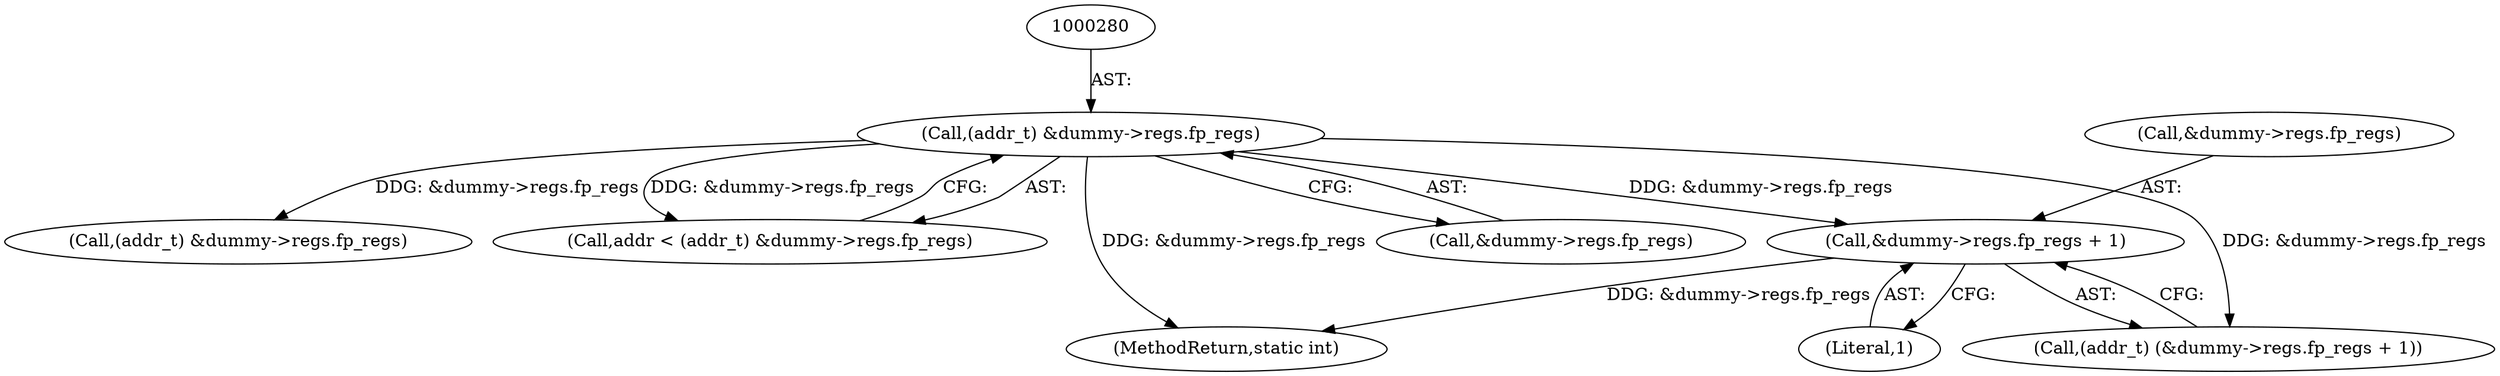 digraph "0_linux_dab6cf55f81a6e16b8147aed9a843e1691dcd318@pointer" {
"1000296" [label="(Call,&dummy->regs.fp_regs + 1)"];
"1000279" [label="(Call,(addr_t) &dummy->regs.fp_regs)"];
"1000338" [label="(Call,(addr_t) &dummy->regs.fp_regs)"];
"1000279" [label="(Call,(addr_t) &dummy->regs.fp_regs)"];
"1000303" [label="(Literal,1)"];
"1000277" [label="(Call,addr < (addr_t) &dummy->regs.fp_regs)"];
"1000281" [label="(Call,&dummy->regs.fp_regs)"];
"1000294" [label="(Call,(addr_t) (&dummy->regs.fp_regs + 1))"];
"1000392" [label="(MethodReturn,static int)"];
"1000297" [label="(Call,&dummy->regs.fp_regs)"];
"1000296" [label="(Call,&dummy->regs.fp_regs + 1)"];
"1000296" -> "1000294"  [label="AST: "];
"1000296" -> "1000303"  [label="CFG: "];
"1000297" -> "1000296"  [label="AST: "];
"1000303" -> "1000296"  [label="AST: "];
"1000294" -> "1000296"  [label="CFG: "];
"1000296" -> "1000392"  [label="DDG: &dummy->regs.fp_regs"];
"1000279" -> "1000296"  [label="DDG: &dummy->regs.fp_regs"];
"1000279" -> "1000277"  [label="AST: "];
"1000279" -> "1000281"  [label="CFG: "];
"1000280" -> "1000279"  [label="AST: "];
"1000281" -> "1000279"  [label="AST: "];
"1000277" -> "1000279"  [label="CFG: "];
"1000279" -> "1000392"  [label="DDG: &dummy->regs.fp_regs"];
"1000279" -> "1000277"  [label="DDG: &dummy->regs.fp_regs"];
"1000279" -> "1000294"  [label="DDG: &dummy->regs.fp_regs"];
"1000279" -> "1000338"  [label="DDG: &dummy->regs.fp_regs"];
}
